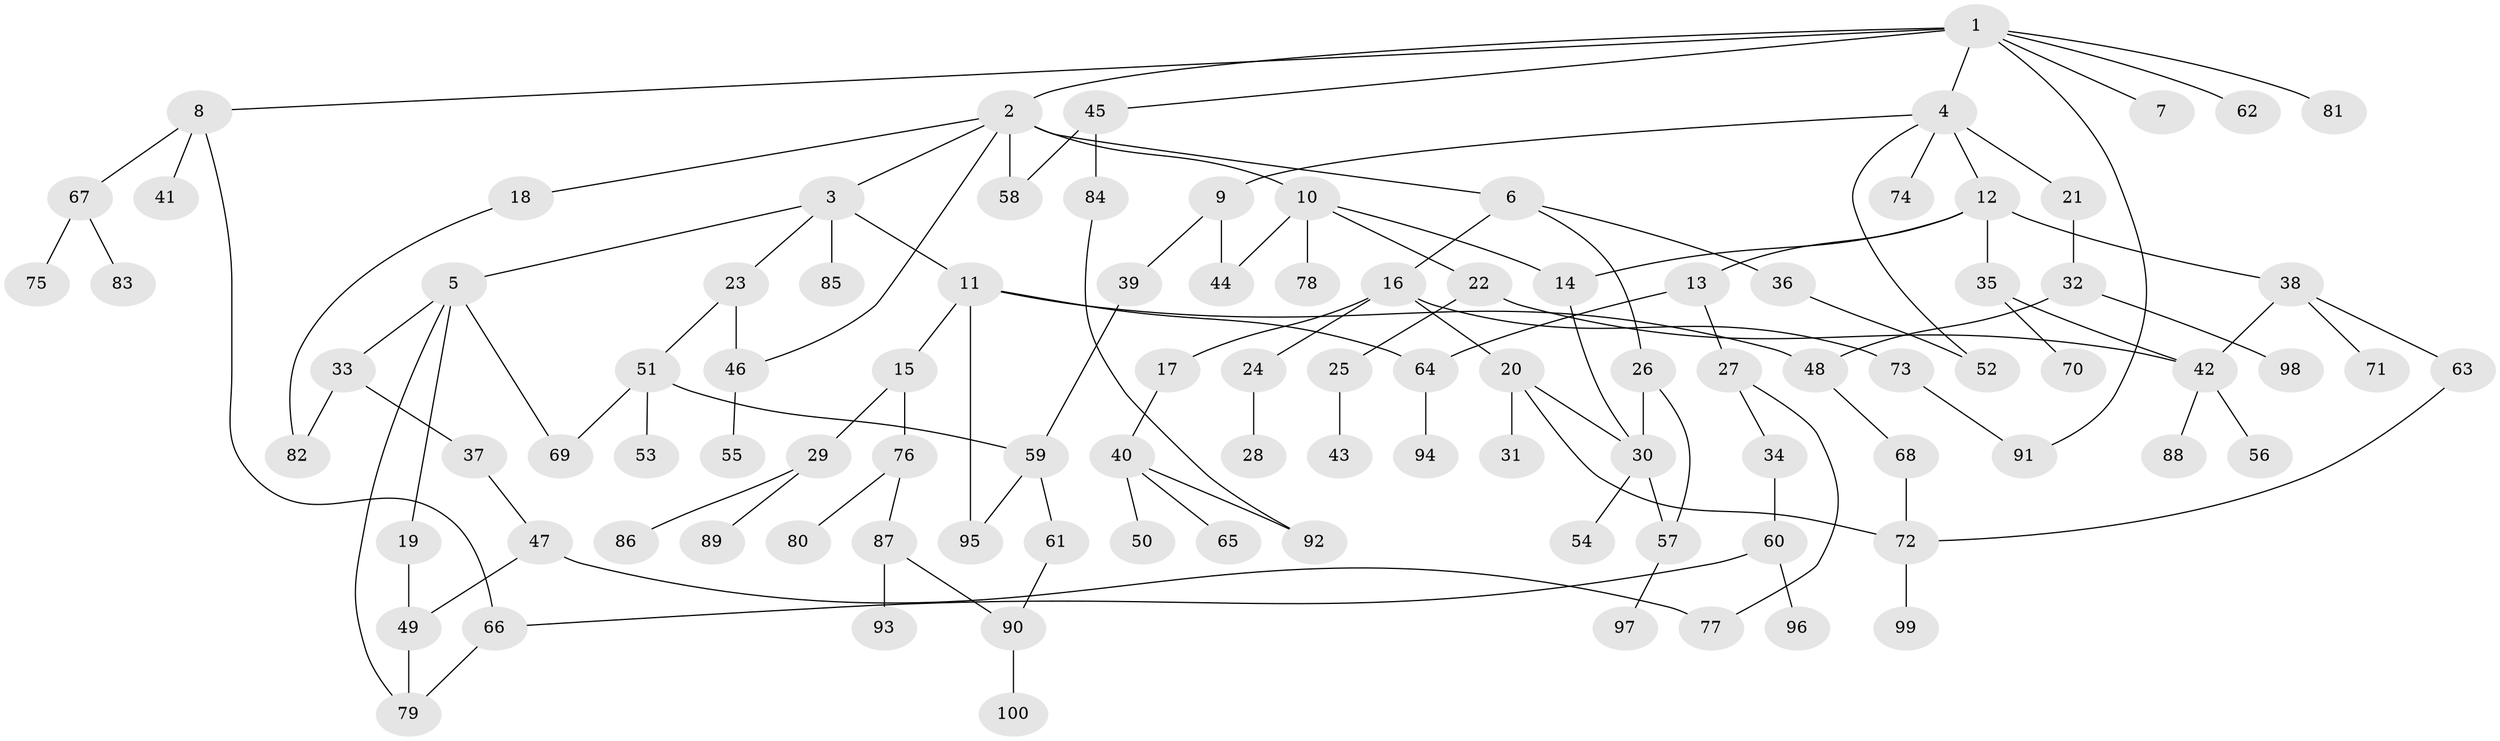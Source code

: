 // Generated by graph-tools (version 1.1) at 2025/38/02/21/25 10:38:52]
// undirected, 100 vertices, 125 edges
graph export_dot {
graph [start="1"]
  node [color=gray90,style=filled];
  1;
  2;
  3;
  4;
  5;
  6;
  7;
  8;
  9;
  10;
  11;
  12;
  13;
  14;
  15;
  16;
  17;
  18;
  19;
  20;
  21;
  22;
  23;
  24;
  25;
  26;
  27;
  28;
  29;
  30;
  31;
  32;
  33;
  34;
  35;
  36;
  37;
  38;
  39;
  40;
  41;
  42;
  43;
  44;
  45;
  46;
  47;
  48;
  49;
  50;
  51;
  52;
  53;
  54;
  55;
  56;
  57;
  58;
  59;
  60;
  61;
  62;
  63;
  64;
  65;
  66;
  67;
  68;
  69;
  70;
  71;
  72;
  73;
  74;
  75;
  76;
  77;
  78;
  79;
  80;
  81;
  82;
  83;
  84;
  85;
  86;
  87;
  88;
  89;
  90;
  91;
  92;
  93;
  94;
  95;
  96;
  97;
  98;
  99;
  100;
  1 -- 2;
  1 -- 4;
  1 -- 7;
  1 -- 8;
  1 -- 45;
  1 -- 62;
  1 -- 81;
  1 -- 91;
  2 -- 3;
  2 -- 6;
  2 -- 10;
  2 -- 18;
  2 -- 46;
  2 -- 58;
  3 -- 5;
  3 -- 11;
  3 -- 23;
  3 -- 85;
  4 -- 9;
  4 -- 12;
  4 -- 21;
  4 -- 74;
  4 -- 52;
  5 -- 19;
  5 -- 33;
  5 -- 79;
  5 -- 69;
  6 -- 16;
  6 -- 26;
  6 -- 36;
  8 -- 41;
  8 -- 67;
  8 -- 66;
  9 -- 39;
  9 -- 44;
  10 -- 14;
  10 -- 22;
  10 -- 78;
  10 -- 44;
  11 -- 15;
  11 -- 48;
  11 -- 64;
  11 -- 95;
  12 -- 13;
  12 -- 35;
  12 -- 38;
  12 -- 14;
  13 -- 27;
  13 -- 64;
  14 -- 30;
  15 -- 29;
  15 -- 76;
  16 -- 17;
  16 -- 20;
  16 -- 24;
  16 -- 73;
  17 -- 40;
  18 -- 82;
  19 -- 49;
  20 -- 31;
  20 -- 72;
  20 -- 30;
  21 -- 32;
  22 -- 25;
  22 -- 42;
  23 -- 51;
  23 -- 46;
  24 -- 28;
  25 -- 43;
  26 -- 57;
  26 -- 30;
  27 -- 34;
  27 -- 77;
  29 -- 86;
  29 -- 89;
  30 -- 54;
  30 -- 57;
  32 -- 98;
  32 -- 48;
  33 -- 37;
  33 -- 82;
  34 -- 60;
  35 -- 42;
  35 -- 70;
  36 -- 52;
  37 -- 47;
  38 -- 63;
  38 -- 71;
  38 -- 42;
  39 -- 59;
  40 -- 50;
  40 -- 65;
  40 -- 92;
  42 -- 56;
  42 -- 88;
  45 -- 58;
  45 -- 84;
  46 -- 55;
  47 -- 77;
  47 -- 49;
  48 -- 68;
  49 -- 79;
  51 -- 53;
  51 -- 69;
  51 -- 59;
  57 -- 97;
  59 -- 61;
  59 -- 95;
  60 -- 66;
  60 -- 96;
  61 -- 90;
  63 -- 72;
  64 -- 94;
  66 -- 79;
  67 -- 75;
  67 -- 83;
  68 -- 72;
  72 -- 99;
  73 -- 91;
  76 -- 80;
  76 -- 87;
  84 -- 92;
  87 -- 93;
  87 -- 90;
  90 -- 100;
}
